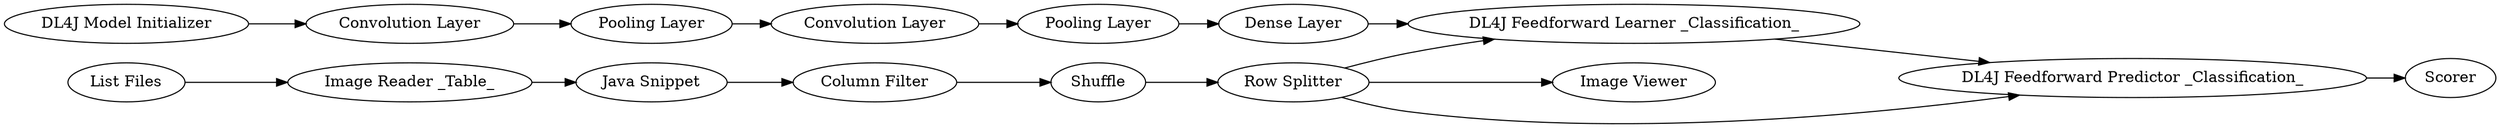 digraph {
	"-1845032524283317338_35" [label="Row Splitter"]
	"3649006460068795469_38" [label=Shuffle]
	"3649006460068795469_34" [label="Java Snippet"]
	"5849939350286358732_42" [label="Convolution Layer"]
	"5849939350286358732_44" [label="Convolution Layer"]
	"3649006460068795469_32" [label="List Files"]
	"5849939350286358732_41" [label="DL4J Model Initializer"]
	"5849939350286358732_46" [label="Dense Layer"]
	"-1845032524283317338_10" [label=Scorer]
	"5849939350286358732_43" [label="Pooling Layer"]
	"-928481088444734263_10" [label="DL4J Feedforward Learner _Classification_"]
	"3649006460068795469_37" [label="Column Filter"]
	"-1845032524283317338_40" [label="Image Viewer"]
	"3649006460068795469_33" [label="Image Reader _Table_"]
	"5957705369391462119_10" [label="DL4J Feedforward Predictor _Classification_"]
	"5849939350286358732_45" [label="Pooling Layer"]
	"5849939350286358732_44" -> "5849939350286358732_45"
	"5849939350286358732_43" -> "5849939350286358732_44"
	"5957705369391462119_10" -> "-1845032524283317338_10"
	"3649006460068795469_38" -> "-1845032524283317338_35"
	"3649006460068795469_34" -> "3649006460068795469_37"
	"3649006460068795469_33" -> "3649006460068795469_34"
	"-1845032524283317338_35" -> "5957705369391462119_10"
	"5849939350286358732_45" -> "5849939350286358732_46"
	"3649006460068795469_32" -> "3649006460068795469_33"
	"-1845032524283317338_35" -> "-1845032524283317338_40"
	"5849939350286358732_46" -> "-928481088444734263_10"
	"5849939350286358732_41" -> "5849939350286358732_42"
	"3649006460068795469_37" -> "3649006460068795469_38"
	"-928481088444734263_10" -> "5957705369391462119_10"
	"-1845032524283317338_35" -> "-928481088444734263_10"
	"5849939350286358732_42" -> "5849939350286358732_43"
	rankdir=LR
}
